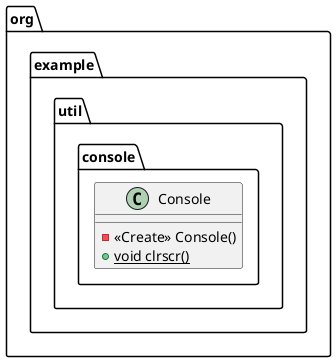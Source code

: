 @startuml
class org.example.util.console.Console {
- <<Create>> Console()
+ {static} void clrscr()
}
@enduml